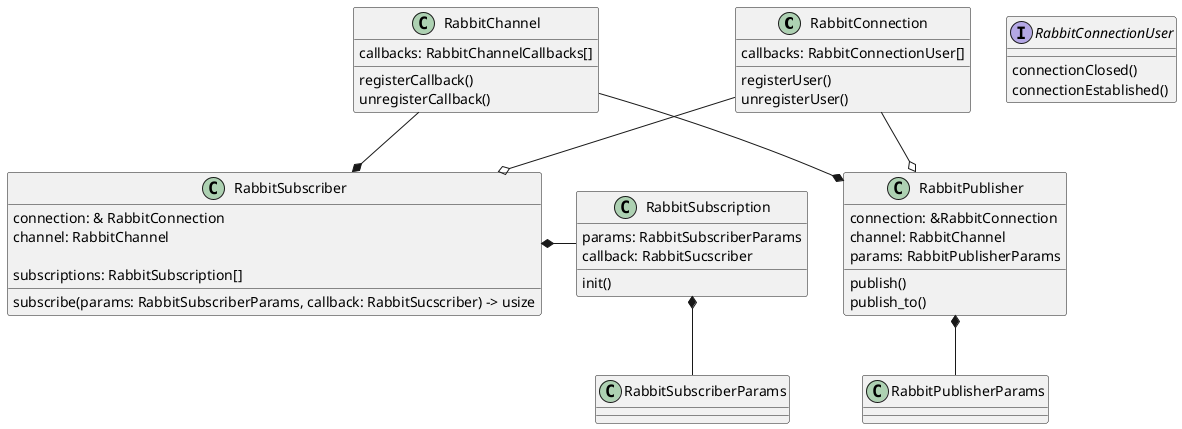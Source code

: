 @startuml


class RabbitConnection {
    callbacks: RabbitConnectionUser[]

    registerUser()
    unregisterUser()
}

interface RabbitConnectionUser {
    connectionClosed()
    connectionEstablished()
}

class RabbitChannel {
    callbacks: RabbitChannelCallbacks[]

    registerCallback()
    unregisterCallback()
}

class RabbitPublisher {
    connection: &RabbitConnection
    channel: RabbitChannel
    params: RabbitPublisherParams

    publish()
    publish_to()
}

class RabbitSubscriber

class RabbitSubscription {
    params: RabbitSubscriberParams
    callback: RabbitSucscriber

    init()
}


class RabbitSubscriber {
    connection: & RabbitConnection
    channel: RabbitChannel

    subscriptions: RabbitSubscription[]

    subscribe(params: RabbitSubscriberParams, callback: RabbitSucscriber) -> usize
}

class RabbitSubscriberParams {

}

class RabbitPublisherParams {

}

RabbitSubscriber *- RabbitSubscription
RabbitSubscription *-d- RabbitSubscriberParams
RabbitSubscriber o-u- RabbitConnection
RabbitSubscriber *-u- RabbitChannel

RabbitPublisher *-d- RabbitPublisherParams
RabbitPublisher o-u- RabbitConnection
RabbitPublisher *-u- RabbitChannel

@enduml